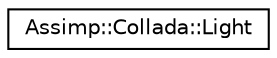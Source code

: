digraph "Graphical Class Hierarchy"
{
  edge [fontname="Helvetica",fontsize="10",labelfontname="Helvetica",labelfontsize="10"];
  node [fontname="Helvetica",fontsize="10",shape=record];
  rankdir="LR";
  Node1 [label="Assimp::Collada::Light",height=0.2,width=0.4,color="black", fillcolor="white", style="filled",URL="$struct_assimp_1_1_collada_1_1_light.html"];
}

